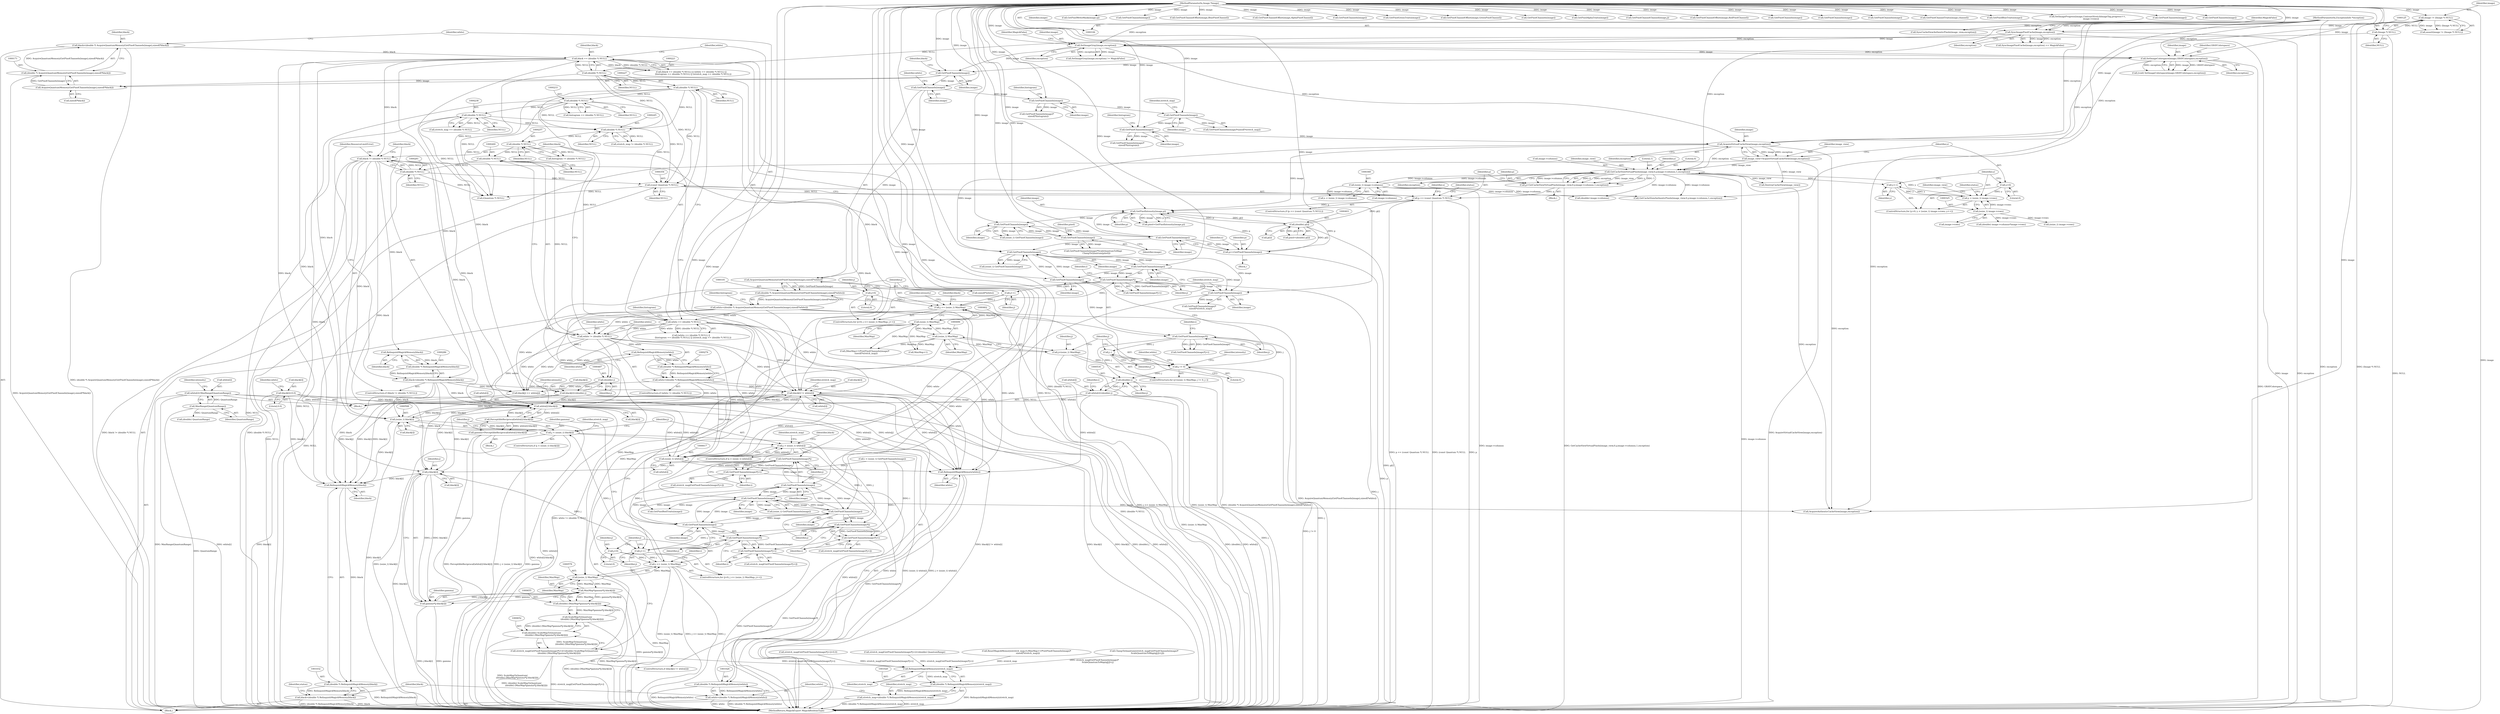 digraph "0_ImageMagick_1cc6f0ccc92c20c7cab6c4a7335daf29c91f0d8e@array" {
"1000635" [label="(Call,black[i] != white[i])"];
"1000597" [label="(Call,(ssize_t) black[i])"];
"1000283" [label="(Call,black=(double *) RelinquishMagickMemory(black))"];
"1000285" [label="(Call,(double *) RelinquishMagickMemory(black))"];
"1000287" [label="(Call,RelinquishMagickMemory(black))"];
"1000278" [label="(Call,black != (double *) NULL)"];
"1000218" [label="(Call,black == (double *) NULL)"];
"1000168" [label="(Call,black=(double *) AcquireQuantumMemory(GetPixelChannels(image),sizeof(*black)))"];
"1000170" [label="(Call,(double *) AcquireQuantumMemory(GetPixelChannels(image),sizeof(*black)))"];
"1000172" [label="(Call,AcquireQuantumMemory(GetPixelChannels(image),sizeof(*black)))"];
"1000173" [label="(Call,GetPixelChannels(image))"];
"1000158" [label="(Call,SetImageGray(image,exception))"];
"1000150" [label="(Call,SyncImagePixelCache(image,exception))"];
"1000122" [label="(Call,image != (Image *) NULL)"];
"1000107" [label="(MethodParameterIn,Image *image)"];
"1000124" [label="(Call,(Image *) NULL)"];
"1000110" [label="(MethodParameterIn,ExceptionInfo *exception)"];
"1000164" [label="(Call,SetImageColorspace(image,GRAYColorspace,exception))"];
"1000220" [label="(Call,(double *) NULL)"];
"1000280" [label="(Call,(double *) NULL)"];
"1000268" [label="(Call,(double *) NULL)"];
"1000256" [label="(Call,(double *) NULL)"];
"1000244" [label="(Call,(double *) NULL)"];
"1000237" [label="(Call,(double *) NULL)"];
"1000232" [label="(Call,(double *) NULL)"];
"1000226" [label="(Call,(double *) NULL)"];
"1000587" [label="(Call,white[i]-black[i])"];
"1000224" [label="(Call,white == (double *) NULL)"];
"1000178" [label="(Call,white=(double *) AcquireQuantumMemory(GetPixelChannels(image),sizeof(*white)))"];
"1000180" [label="(Call,(double *) AcquireQuantumMemory(GetPixelChannels(image),sizeof(*white)))"];
"1000182" [label="(Call,AcquireQuantumMemory(GetPixelChannels(image),sizeof(*white)))"];
"1000183" [label="(Call,GetPixelChannels(image))"];
"1000635" [label="(Call,black[i] != white[i])"];
"1000616" [label="(Call,(ssize_t) white[i])"];
"1000266" [label="(Call,white != (double *) NULL)"];
"1000271" [label="(Call,white=(double *) RelinquishMagickMemory(white))"];
"1000273" [label="(Call,(double *) RelinquishMagickMemory(white))"];
"1000275" [label="(Call,RelinquishMagickMemory(white))"];
"1000446" [label="(Call,white[i]=MaxRange(QuantumRange))"];
"1000450" [label="(Call,MaxRange(QuantumRange))"];
"1000529" [label="(Call,white[i]=(double) j)"];
"1000533" [label="(Call,(double) j)"];
"1000498" [label="(Call,j != 0)"];
"1000493" [label="(Call,j=(ssize_t) MaxMap)"];
"1000495" [label="(Call,(ssize_t) MaxMap)"];
"1000461" [label="(Call,(ssize_t) MaxMap)"];
"1000501" [label="(Call,j--)"];
"1000509" [label="(Call,GetPixelChannels(image)*j)"];
"1000510" [label="(Call,GetPixelChannels(image))"];
"1000473" [label="(Call,GetPixelChannels(image))"];
"1000434" [label="(Call,GetPixelChannels(image))"];
"1000315" [label="(Call,AcquireVirtualCacheView(image,exception))"];
"1000308" [label="(Call,GetPixelChannels(image))"];
"1000211" [label="(Call,GetPixelChannels(image))"];
"1000197" [label="(Call,GetPixelChannels(image))"];
"1000420" [label="(Call,GetPixelChannels(image))"];
"1000389" [label="(Call,GetPixelChannels(image))"];
"1000378" [label="(Call,GetPixelIntensity(image,p))"];
"1000402" [label="(Call,(double) p[i])"];
"1000351" [label="(Call,p == (const Quantum *) NULL)"];
"1000339" [label="(Call,p=GetCacheViewVirtualPixels(image_view,0,y,image->columns,1,exception))"];
"1000341" [label="(Call,GetCacheViewVirtualPixels(image_view,0,y,image->columns,1,exception))"];
"1000313" [label="(Call,image_view=AcquireVirtualCacheView(image,exception))"];
"1000322" [label="(Call,y < (ssize_t) image->rows)"];
"1000329" [label="(Call,y++)"];
"1000319" [label="(Call,y=0)"];
"1000324" [label="(Call,(ssize_t) image->rows)"];
"1000367" [label="(Call,(ssize_t) image->columns)"];
"1000353" [label="(Call,(const Quantum *) NULL)"];
"1000418" [label="(Call,p+=GetPixelChannels(image))"];
"1000412" [label="(Call,GetPixelChannels(image))"];
"1000441" [label="(Call,black[i]=0.0)"];
"1000660" [label="(Call,j-black[i])"];
"1000646" [label="(Call,GetPixelChannels(image)*j)"];
"1000647" [label="(Call,GetPixelChannels(image))"];
"1000565" [label="(Call,GetPixelChannels(image))"];
"1000552" [label="(Call,GetPixelChannels(image))"];
"1000626" [label="(Call,GetPixelChannels(image))"];
"1000607" [label="(Call,GetPixelChannels(image))"];
"1000614" [label="(Call,j > (ssize_t) white[i])"];
"1000595" [label="(Call,j < (ssize_t) black[i])"];
"1000575" [label="(Call,j <= (ssize_t) MaxMap)"];
"1000580" [label="(Call,j++)"];
"1000625" [label="(Call,GetPixelChannels(image)*j)"];
"1000606" [label="(Call,GetPixelChannels(image)*j)"];
"1000572" [label="(Call,j=0)"];
"1000577" [label="(Call,(ssize_t) MaxMap)"];
"1000656" [label="(Call,MaxMap*gamma*(j-black[i]))"];
"1000658" [label="(Call,gamma*(j-black[i]))"];
"1000584" [label="(Call,gamma=PerceptibleReciprocal(white[i]-black[i]))"];
"1000586" [label="(Call,PerceptibleReciprocal(white[i]-black[i]))"];
"1000482" [label="(Call,black[i]=(double) j)"];
"1000486" [label="(Call,(double) j)"];
"1000459" [label="(Call,j <= (ssize_t) MaxMap)"];
"1000456" [label="(Call,j=0)"];
"1000464" [label="(Call,j++)"];
"1000472" [label="(Call,GetPixelChannels(image)*j)"];
"1000605" [label="(Call,GetPixelChannels(image)*j+i)"];
"1000624" [label="(Call,GetPixelChannels(image)*j+i)"];
"1000645" [label="(Call,GetPixelChannels(image)*j+i)"];
"1001033" [label="(Call,RelinquishMagickMemory(black))"];
"1001031" [label="(Call,(double *) RelinquishMagickMemory(black))"];
"1001029" [label="(Call,black=(double *) RelinquishMagickMemory(black))"];
"1000654" [label="(Call,(double) (MaxMap*gamma*(j-black[i])))"];
"1000653" [label="(Call,ScaleMapToQuantum(\n              (double) (MaxMap*gamma*(j-black[i]))))"];
"1000651" [label="(Call,(double) ScaleMapToQuantum(\n              (double) (MaxMap*gamma*(j-black[i]))))"];
"1000642" [label="(Call,stretch_map[GetPixelChannels(image)*j+i]=(double) ScaleMapToQuantum(\n              (double) (MaxMap*gamma*(j-black[i]))))"];
"1001021" [label="(Call,RelinquishMagickMemory(stretch_map))"];
"1001019" [label="(Call,(double *) RelinquishMagickMemory(stretch_map))"];
"1001017" [label="(Call,stretch_map=(double *) RelinquishMagickMemory(stretch_map))"];
"1001027" [label="(Call,RelinquishMagickMemory(white))"];
"1001025" [label="(Call,(double *) RelinquishMagickMemory(white))"];
"1001023" [label="(Call,white=(double *) RelinquishMagickMemory(white))"];
"1000465" [label="(Identifier,j)"];
"1000124" [label="(Call,(Image *) NULL)"];
"1000629" [label="(Identifier,i)"];
"1000438" [label="(Block,)"];
"1000279" [label="(Identifier,black)"];
"1000597" [label="(Call,(ssize_t) black[i])"];
"1000367" [label="(Call,(ssize_t) image->columns)"];
"1000458" [label="(Literal,0)"];
"1001027" [label="(Call,RelinquishMagickMemory(white))"];
"1000166" [label="(Identifier,GRAYColorspace)"];
"1000604" [label="(Identifier,stretch_map)"];
"1000442" [label="(Call,black[i])"];
"1000510" [label="(Call,GetPixelChannels(image))"];
"1000690" [label="(Call,GetPixelRedTraits(image))"];
"1000472" [label="(Call,GetPixelChannels(image)*j)"];
"1000548" [label="(Call,MaxMap+1)"];
"1000175" [label="(Call,sizeof(*black))"];
"1000497" [label="(Identifier,MaxMap)"];
"1000456" [label="(Call,j=0)"];
"1000172" [label="(Call,AcquireQuantumMemory(GetPixelChannels(image),sizeof(*black)))"];
"1000179" [label="(Identifier,white)"];
"1000628" [label="(Identifier,j)"];
"1000339" [label="(Call,p=GetCacheViewVirtualPixels(image_view,0,y,image->columns,1,exception))"];
"1000594" [label="(ControlStructure,if (j < (ssize_t) black[i]))"];
"1001023" [label="(Call,white=(double *) RelinquishMagickMemory(white))"];
"1000165" [label="(Identifier,image)"];
"1000460" [label="(Identifier,j)"];
"1000906" [label="(Call,GetPixelWriteMask(image,q))"];
"1000625" [label="(Call,GetPixelChannels(image)*j)"];
"1000975" [label="(Call,GetPixelChannels(image))"];
"1000345" [label="(Call,image->columns)"];
"1000577" [label="(Call,(ssize_t) MaxMap)"];
"1000189" [label="(Identifier,histogram)"];
"1000387" [label="(Call,(ssize_t) GetPixelChannels(image))"];
"1000326" [label="(Call,image->rows)"];
"1000242" [label="(Call,stretch_map != (double *) NULL)"];
"1000843" [label="(Call,AcquireAuthenticCacheView(image,exception))"];
"1000228" [label="(Identifier,NULL)"];
"1000635" [label="(Call,black[i] != white[i])"];
"1000412" [label="(Call,GetPixelChannels(image))"];
"1000656" [label="(Call,MaxMap*gamma*(j-black[i]))"];
"1001037" [label="(MethodReturn,MagickExport MagickBooleanType)"];
"1000459" [label="(Call,j <= (ssize_t) MaxMap)"];
"1000455" [label="(ControlStructure,for (j=0; j <= (ssize_t) MaxMap; j++))"];
"1000636" [label="(Call,black[i])"];
"1000488" [label="(Identifier,j)"];
"1000627" [label="(Identifier,image)"];
"1000435" [label="(Identifier,image)"];
"1000342" [label="(Identifier,image_view)"];
"1000979" [label="(Call,SyncCacheViewAuthenticPixels(image_view,exception))"];
"1000266" [label="(Call,white != (double *) NULL)"];
"1000344" [label="(Identifier,y)"];
"1000315" [label="(Call,AcquireVirtualCacheView(image,exception))"];
"1000234" [label="(Identifier,NULL)"];
"1000771" [label="(Call,GetPixelChannelOffset(image,BluePixelChannel))"];
"1000531" [label="(Identifier,white)"];
"1000170" [label="(Call,(double *) AcquireQuantumMemory(GetPixelChannels(image),sizeof(*black)))"];
"1000808" [label="(Call,GetPixelChannelOffset(image,AlphaPixelChannel))"];
"1000121" [label="(Call,assert(image != (Image *) NULL))"];
"1000494" [label="(Identifier,j)"];
"1000490" [label="(Identifier,intensity)"];
"1000158" [label="(Call,SetImageGray(image,exception))"];
"1000196" [label="(Call,GetPixelChannels(image)*\n    sizeof(*histogram))"];
"1000502" [label="(Identifier,j)"];
"1000607" [label="(Call,GetPixelChannels(image))"];
"1000471" [label="(Call,GetPixelChannels(image)*j+i)"];
"1000646" [label="(Call,GetPixelChannels(image)*j)"];
"1000378" [label="(Call,GetPixelIntensity(image,p))"];
"1000599" [label="(Call,black[i])"];
"1000321" [label="(Literal,0)"];
"1000218" [label="(Call,black == (double *) NULL)"];
"1000210" [label="(Call,GetPixelChannels(image)*sizeof(*stretch_map))"];
"1000648" [label="(Identifier,image)"];
"1000174" [label="(Identifier,image)"];
"1000622" [label="(Call,stretch_map[GetPixelChannels(image)*j+i])"];
"1000618" [label="(Call,white[i])"];
"1000501" [label="(Call,j--)"];
"1000616" [label="(Call,(ssize_t) white[i])"];
"1000749" [label="(Call,GetPixelChannels(image))"];
"1000556" [label="(Identifier,stretch_map)"];
"1000317" [label="(Identifier,exception)"];
"1000353" [label="(Call,(const Quantum *) NULL)"];
"1000167" [label="(Identifier,exception)"];
"1000533" [label="(Call,(double) j)"];
"1000224" [label="(Call,white == (double *) NULL)"];
"1000576" [label="(Identifier,j)"];
"1000400" [label="(Call,pixel=(double) p[i])"];
"1000275" [label="(Call,RelinquishMagickMemory(white))"];
"1000651" [label="(Call,(double) ScaleMapToQuantum(\n              (double) (MaxMap*gamma*(j-black[i]))))"];
"1000727" [label="(Call,GetPixelGreenTraits(image))"];
"1000420" [label="(Call,GetPixelChannels(image))"];
"1000463" [label="(Identifier,MaxMap)"];
"1000642" [label="(Call,stretch_map[GetPixelChannels(image)*j+i]=(double) ScaleMapToQuantum(\n              (double) (MaxMap*gamma*(j-black[i]))))"];
"1000484" [label="(Identifier,black)"];
"1000552" [label="(Call,GetPixelChannels(image))"];
"1000187" [label="(Identifier,white)"];
"1000272" [label="(Identifier,white)"];
"1000183" [label="(Call,GetPixelChannels(image))"];
"1000473" [label="(Call,GetPixelChannels(image))"];
"1000519" [label="(Call,(double) image->columns)"];
"1000624" [label="(Call,GetPixelChannels(image)*j+i)"];
"1000180" [label="(Call,(double *) AcquireQuantumMemory(GetPixelChannels(image),sizeof(*white)))"];
"1000434" [label="(Call,GetPixelChannels(image))"];
"1000869" [label="(Call,GetCacheViewAuthenticPixels(image_view,0,y,image->columns,1,exception))"];
"1000246" [label="(Identifier,NULL)"];
"1000404" [label="(Call,p[i])"];
"1000322" [label="(Call,y < (ssize_t) image->rows)"];
"1000173" [label="(Call,GetPixelChannels(image))"];
"1000258" [label="(Identifier,NULL)"];
"1000330" [label="(Identifier,y)"];
"1000734" [label="(Call,GetPixelChannelOffset(image,GreenPixelChannel))"];
"1001019" [label="(Call,(double *) RelinquishMagickMemory(stretch_map))"];
"1001021" [label="(Call,RelinquishMagickMemory(stretch_map))"];
"1000162" [label="(Call,(void) SetImageColorspace(image,GRAYColorspace,exception))"];
"1000157" [label="(Call,SetImageGray(image,exception) != MagickFalse)"];
"1000588" [label="(Call,white[i])"];
"1000107" [label="(MethodParameterIn,Image *image)"];
"1000235" [label="(Call,stretch_map == (double *) NULL)"];
"1000284" [label="(Identifier,black)"];
"1000352" [label="(Identifier,p)"];
"1000282" [label="(Identifier,NULL)"];
"1000153" [label="(Identifier,MagickFalse)"];
"1000530" [label="(Call,white[i])"];
"1000232" [label="(Call,(double *) NULL)"];
"1000561" [label="(Call,i < (ssize_t) GetPixelChannels(image))"];
"1000448" [label="(Identifier,white)"];
"1000634" [label="(ControlStructure,if (black[i] != white[i]))"];
"1000451" [label="(Identifier,QuantumRange)"];
"1000169" [label="(Identifier,black)"];
"1000613" [label="(ControlStructure,if (j > (ssize_t) white[i]))"];
"1000254" [label="(Call,histogram != (double *) NULL)"];
"1000535" [label="(Identifier,j)"];
"1000499" [label="(Identifier,j)"];
"1000184" [label="(Identifier,image)"];
"1000966" [label="(Call,GetPixelChannels(image))"];
"1000644" [label="(Identifier,stretch_map)"];
"1000211" [label="(Call,GetPixelChannels(image))"];
"1000126" [label="(Identifier,NULL)"];
"1000587" [label="(Call,white[i]-black[i])"];
"1000468" [label="(Identifier,intensity)"];
"1000363" [label="(Identifier,x)"];
"1000318" [label="(ControlStructure,for (y=0; y < (ssize_t) image->rows; y++))"];
"1000658" [label="(Call,gamma*(j-black[i]))"];
"1000614" [label="(Call,j > (ssize_t) white[i])"];
"1000351" [label="(Call,p == (const Quantum *) NULL)"];
"1000654" [label="(Call,(double) (MaxMap*gamma*(j-black[i])))"];
"1000271" [label="(Call,white=(double *) RelinquishMagickMemory(white))"];
"1000223" [label="(Call,(white == (double *) NULL) ||\n      (histogram == (double *) NULL) || (stretch_map == (double *) NULL))"];
"1001022" [label="(Identifier,stretch_map)"];
"1000563" [label="(Call,(ssize_t) GetPixelChannels(image))"];
"1000591" [label="(Call,black[i])"];
"1000512" [label="(Identifier,j)"];
"1000464" [label="(Call,j++)"];
"1000580" [label="(Call,j++)"];
"1000653" [label="(Call,ScaleMapToQuantum(\n              (double) (MaxMap*gamma*(j-black[i]))))"];
"1000239" [label="(Identifier,NULL)"];
"1000575" [label="(Call,j <= (ssize_t) MaxMap)"];
"1000801" [label="(Call,GetPixelAlphaTraits(image))"];
"1000932" [label="(Call,GetPixelChannelChannel(image,j))"];
"1000584" [label="(Call,gamma=PerceptibleReciprocal(white[i]-black[i]))"];
"1000389" [label="(Call,GetPixelChannels(image))"];
"1000608" [label="(Identifier,image)"];
"1000581" [label="(Identifier,j)"];
"1000390" [label="(Identifier,image)"];
"1001028" [label="(Identifier,white)"];
"1000508" [label="(Call,GetPixelChannels(image)*j+i)"];
"1000256" [label="(Call,(double *) NULL)"];
"1000178" [label="(Call,white=(double *) AcquireQuantumMemory(GetPixelChannels(image),sizeof(*white)))"];
"1000402" [label="(Call,(double) p[i])"];
"1000566" [label="(Identifier,image)"];
"1000413" [label="(Identifier,image)"];
"1000111" [label="(Block,)"];
"1000215" [label="(Identifier,stretch_map)"];
"1000331" [label="(Block,)"];
"1000551" [label="(Call,GetPixelChannels(image)*\n    sizeof(*stretch_map))"];
"1000340" [label="(Identifier,p)"];
"1000307" [label="(Call,GetPixelChannels(image)*\n    sizeof(*histogram))"];
"1000637" [label="(Identifier,black)"];
"1000697" [label="(Call,GetPixelChannelOffset(image,RedPixelChannel))"];
"1000660" [label="(Call,j-black[i])"];
"1000226" [label="(Call,(double *) NULL)"];
"1000645" [label="(Call,GetPixelChannels(image)*j+i)"];
"1000573" [label="(Identifier,j)"];
"1000544" [label="(Call,ResetMagickMemory(stretch_map,0,(MaxMap+1)*GetPixelChannels(image)*\n    sizeof(*stretch_map)))"];
"1000492" [label="(ControlStructure,for (j=(ssize_t) MaxMap; j != 0; j--))"];
"1000630" [label="(Call,(double) QuantumRange)"];
"1000547" [label="(Call,(MaxMap+1)*GetPixelChannels(image)*\n    sizeof(*stretch_map))"];
"1000432" [label="(Call,(ssize_t) GetPixelChannels(image))"];
"1000553" [label="(Identifier,image)"];
"1000961" [label="(Call,ClampToQuantum(stretch_map[GetPixelChannels(image)*\n          ScaleQuantumToMap(q[j])+j]))"];
"1000268" [label="(Call,(double *) NULL)"];
"1000225" [label="(Identifier,white)"];
"1000308" [label="(Call,GetPixelChannels(image))"];
"1000222" [label="(Identifier,NULL)"];
"1000596" [label="(Identifier,j)"];
"1000336" [label="(Identifier,status)"];
"1000329" [label="(Call,y++)"];
"1000168" [label="(Call,black=(double *) AcquireQuantumMemory(GetPixelChannels(image),sizeof(*black)))"];
"1000324" [label="(Call,(ssize_t) image->rows)"];
"1000568" [label="(Identifier,i)"];
"1000152" [label="(Identifier,exception)"];
"1000565" [label="(Call,GetPixelChannels(image))"];
"1000424" [label="(Call,DestroyCacheView(image_view))"];
"1000230" [label="(Call,histogram == (double *) NULL)"];
"1000198" [label="(Identifier,image)"];
"1000595" [label="(Call,j < (ssize_t) black[i])"];
"1000659" [label="(Identifier,gamma)"];
"1000376" [label="(Call,pixel=GetPixelIntensity(image,p))"];
"1001033" [label="(Call,RelinquishMagickMemory(black))"];
"1000437" [label="(Identifier,i)"];
"1000511" [label="(Identifier,image)"];
"1000474" [label="(Identifier,image)"];
"1000643" [label="(Call,stretch_map[GetPixelChannels(image)*j+i])"];
"1000151" [label="(Identifier,image)"];
"1000379" [label="(Identifier,image)"];
"1000161" [label="(Identifier,MagickFalse)"];
"1000285" [label="(Call,(double *) RelinquishMagickMemory(black))"];
"1000585" [label="(Identifier,gamma)"];
"1000476" [label="(Identifier,i)"];
"1000823" [label="(Call,GetPixelChannels(image))"];
"1000411" [label="(Call,GetPixelChannels(image)*ScaleQuantumToMap(\n          ClampToQuantum(pixel)))"];
"1001025" [label="(Call,(double *) RelinquishMagickMemory(white))"];
"1000447" [label="(Call,white[i])"];
"1000606" [label="(Call,GetPixelChannels(image)*j)"];
"1000949" [label="(Call,black[j] == white[j])"];
"1000197" [label="(Call,GetPixelChannels(image))"];
"1000475" [label="(Identifier,j)"];
"1000290" [label="(Identifier,ResourceLimitError)"];
"1000650" [label="(Identifier,i)"];
"1000518" [label="(Call,(double) image->columns*image->rows)"];
"1000349" [label="(Identifier,exception)"];
"1000661" [label="(Identifier,j)"];
"1000365" [label="(Call,x < (ssize_t) image->columns)"];
"1000122" [label="(Call,image != (Image *) NULL)"];
"1000495" [label="(Call,(ssize_t) MaxMap)"];
"1000602" [label="(Call,stretch_map[GetPixelChannels(image)*j+i]=0.0)"];
"1000320" [label="(Identifier,y)"];
"1000288" [label="(Identifier,black)"];
"1000529" [label="(Call,white[i]=(double) j)"];
"1000610" [label="(Identifier,i)"];
"1000220" [label="(Call,(double *) NULL)"];
"1000313" [label="(Call,image_view=AcquireVirtualCacheView(image,exception))"];
"1000712" [label="(Call,GetPixelChannels(image))"];
"1000453" [label="(Identifier,intensity)"];
"1000852" [label="(Call,(ssize_t) image->rows)"];
"1001018" [label="(Identifier,stretch_map)"];
"1000621" [label="(Call,stretch_map[GetPixelChannels(image)*j+i]=(double) QuantumRange)"];
"1000273" [label="(Call,(double *) RelinquishMagickMemory(white))"];
"1000358" [label="(Identifier,status)"];
"1001030" [label="(Identifier,black)"];
"1000278" [label="(Call,black != (double *) NULL)"];
"1000160" [label="(Identifier,exception)"];
"1000657" [label="(Identifier,MaxMap)"];
"1000786" [label="(Call,GetPixelChannels(image))"];
"1000283" [label="(Call,black=(double *) RelinquishMagickMemory(black))"];
"1000177" [label="(Identifier,black)"];
"1001017" [label="(Call,stretch_map=(double *) RelinquishMagickMemory(stretch_map))"];
"1000277" [label="(ControlStructure,if (black != (double *) NULL))"];
"1001031" [label="(Call,(double *) RelinquishMagickMemory(black))"];
"1000416" [label="(Identifier,pixel)"];
"1000881" [label="(Call,(Quantum *) NULL)"];
"1000623" [label="(Identifier,stretch_map)"];
"1000369" [label="(Call,image->columns)"];
"1000609" [label="(Identifier,j)"];
"1000615" [label="(Identifier,j)"];
"1000201" [label="(Identifier,histogram)"];
"1000498" [label="(Call,j != 0)"];
"1000312" [label="(Identifier,histogram)"];
"1000450" [label="(Call,MaxRange(QuantumRange))"];
"1000355" [label="(Identifier,NULL)"];
"1001029" [label="(Call,black=(double *) RelinquishMagickMemory(black))"];
"1000486" [label="(Call,(double) j)"];
"1000316" [label="(Identifier,image)"];
"1000270" [label="(Identifier,NULL)"];
"1000185" [label="(Call,sizeof(*white))"];
"1000423" [label="(Identifier,image_view)"];
"1000662" [label="(Call,black[i])"];
"1000649" [label="(Identifier,j)"];
"1000265" [label="(ControlStructure,if (white != (double *) NULL))"];
"1000938" [label="(Call,GetPixelChannelTraits(image,channel))"];
"1000123" [label="(Identifier,image)"];
"1000513" [label="(Identifier,i)"];
"1000212" [label="(Identifier,image)"];
"1000159" [label="(Identifier,image)"];
"1000505" [label="(Identifier,intensity)"];
"1000217" [label="(Call,(black == (double *) NULL) || (white == (double *) NULL) ||\n      (histogram == (double *) NULL) || (stretch_map == (double *) NULL))"];
"1000418" [label="(Call,p+=GetPixelChannels(image))"];
"1000419" [label="(Identifier,p)"];
"1000341" [label="(Call,GetCacheViewVirtualPixels(image_view,0,y,image->columns,1,exception))"];
"1000500" [label="(Literal,0)"];
"1000571" [label="(ControlStructure,for (j=0; j <= (ssize_t) MaxMap; j++))"];
"1000764" [label="(Call,GetPixelBlueTraits(image))"];
"1000579" [label="(Identifier,MaxMap)"];
"1000323" [label="(Identifier,y)"];
"1000446" [label="(Call,white[i]=MaxRange(QuantumRange))"];
"1000350" [label="(ControlStructure,if (p == (const Quantum *) NULL))"];
"1000287" [label="(Call,RelinquishMagickMemory(black))"];
"1001036" [label="(Identifier,status)"];
"1000586" [label="(Call,PerceptibleReciprocal(white[i]-black[i]))"];
"1000582" [label="(Block,)"];
"1000493" [label="(Call,j=(ssize_t) MaxMap)"];
"1000267" [label="(Identifier,white)"];
"1000461" [label="(Call,(ssize_t) MaxMap)"];
"1000626" [label="(Call,GetPixelChannels(image))"];
"1000309" [label="(Identifier,image)"];
"1000343" [label="(Literal,0)"];
"1000314" [label="(Identifier,image_view)"];
"1000380" [label="(Identifier,p)"];
"1000998" [label="(Call,SetImageProgress(image,ContrastStretchImageTag,progress++,\n          image->rows))"];
"1000647" [label="(Call,GetPixelChannels(image))"];
"1000110" [label="(MethodParameterIn,ExceptionInfo *exception)"];
"1000441" [label="(Call,black[i]=0.0)"];
"1000374" [label="(Block,)"];
"1000244" [label="(Call,(double *) NULL)"];
"1000639" [label="(Call,white[i])"];
"1000483" [label="(Call,black[i])"];
"1001024" [label="(Identifier,white)"];
"1000149" [label="(Call,SyncImagePixelCache(image,exception) == MagickFalse)"];
"1000445" [label="(Literal,0.0)"];
"1000574" [label="(Literal,0)"];
"1000572" [label="(Call,j=0)"];
"1000276" [label="(Identifier,white)"];
"1000603" [label="(Call,stretch_map[GetPixelChannels(image)*j+i])"];
"1000605" [label="(Call,GetPixelChannels(image)*j+i)"];
"1000280" [label="(Call,(double *) NULL)"];
"1000348" [label="(Literal,1)"];
"1000150" [label="(Call,SyncImagePixelCache(image,exception))"];
"1000509" [label="(Call,GetPixelChannels(image)*j)"];
"1000924" [label="(Call,GetPixelChannels(image))"];
"1000164" [label="(Call,SetImageColorspace(image,GRAYColorspace,exception))"];
"1000182" [label="(Call,AcquireQuantumMemory(GetPixelChannels(image),sizeof(*white)))"];
"1000219" [label="(Identifier,black)"];
"1000457" [label="(Identifier,j)"];
"1000231" [label="(Identifier,histogram)"];
"1000373" [label="(Identifier,x)"];
"1000237" [label="(Call,(double *) NULL)"];
"1000319" [label="(Call,y=0)"];
"1000482" [label="(Call,black[i]=(double) j)"];
"1000913" [label="(Call,GetPixelChannels(image))"];
"1000421" [label="(Identifier,image)"];
"1001034" [label="(Identifier,black)"];
"1000635" -> "1000634"  [label="AST: "];
"1000635" -> "1000639"  [label="CFG: "];
"1000636" -> "1000635"  [label="AST: "];
"1000639" -> "1000635"  [label="AST: "];
"1000644" -> "1000635"  [label="CFG: "];
"1000581" -> "1000635"  [label="CFG: "];
"1000635" -> "1001037"  [label="DDG: white[i]"];
"1000635" -> "1001037"  [label="DDG: black[i] != white[i]"];
"1000635" -> "1001037"  [label="DDG: black[i]"];
"1000635" -> "1000587"  [label="DDG: white[i]"];
"1000635" -> "1000587"  [label="DDG: black[i]"];
"1000597" -> "1000635"  [label="DDG: black[i]"];
"1000283" -> "1000635"  [label="DDG: black"];
"1000218" -> "1000635"  [label="DDG: black"];
"1000278" -> "1000635"  [label="DDG: black"];
"1000224" -> "1000635"  [label="DDG: white"];
"1000616" -> "1000635"  [label="DDG: white[i]"];
"1000178" -> "1000635"  [label="DDG: white"];
"1000266" -> "1000635"  [label="DDG: white"];
"1000271" -> "1000635"  [label="DDG: white"];
"1000635" -> "1000660"  [label="DDG: black[i]"];
"1000635" -> "1001027"  [label="DDG: white[i]"];
"1000635" -> "1001033"  [label="DDG: black[i]"];
"1000597" -> "1000595"  [label="AST: "];
"1000597" -> "1000599"  [label="CFG: "];
"1000598" -> "1000597"  [label="AST: "];
"1000599" -> "1000597"  [label="AST: "];
"1000595" -> "1000597"  [label="CFG: "];
"1000597" -> "1001037"  [label="DDG: black[i]"];
"1000597" -> "1000587"  [label="DDG: black[i]"];
"1000597" -> "1000595"  [label="DDG: black[i]"];
"1000283" -> "1000597"  [label="DDG: black"];
"1000218" -> "1000597"  [label="DDG: black"];
"1000587" -> "1000597"  [label="DDG: black[i]"];
"1000278" -> "1000597"  [label="DDG: black"];
"1000597" -> "1001033"  [label="DDG: black[i]"];
"1000283" -> "1000277"  [label="AST: "];
"1000283" -> "1000285"  [label="CFG: "];
"1000284" -> "1000283"  [label="AST: "];
"1000285" -> "1000283"  [label="AST: "];
"1000290" -> "1000283"  [label="CFG: "];
"1000285" -> "1000283"  [label="DDG: RelinquishMagickMemory(black)"];
"1000283" -> "1000587"  [label="DDG: black"];
"1000283" -> "1000660"  [label="DDG: black"];
"1000283" -> "1000949"  [label="DDG: black"];
"1000283" -> "1001033"  [label="DDG: black"];
"1000285" -> "1000287"  [label="CFG: "];
"1000286" -> "1000285"  [label="AST: "];
"1000287" -> "1000285"  [label="AST: "];
"1000287" -> "1000285"  [label="DDG: black"];
"1000287" -> "1000288"  [label="CFG: "];
"1000288" -> "1000287"  [label="AST: "];
"1000278" -> "1000287"  [label="DDG: black"];
"1000278" -> "1000277"  [label="AST: "];
"1000278" -> "1000280"  [label="CFG: "];
"1000279" -> "1000278"  [label="AST: "];
"1000280" -> "1000278"  [label="AST: "];
"1000284" -> "1000278"  [label="CFG: "];
"1000290" -> "1000278"  [label="CFG: "];
"1000278" -> "1001037"  [label="DDG: (double *) NULL"];
"1000278" -> "1001037"  [label="DDG: black != (double *) NULL"];
"1000218" -> "1000278"  [label="DDG: black"];
"1000280" -> "1000278"  [label="DDG: NULL"];
"1000278" -> "1000587"  [label="DDG: black"];
"1000278" -> "1000660"  [label="DDG: black"];
"1000278" -> "1000949"  [label="DDG: black"];
"1000278" -> "1001033"  [label="DDG: black"];
"1000218" -> "1000217"  [label="AST: "];
"1000218" -> "1000220"  [label="CFG: "];
"1000219" -> "1000218"  [label="AST: "];
"1000220" -> "1000218"  [label="AST: "];
"1000225" -> "1000218"  [label="CFG: "];
"1000217" -> "1000218"  [label="CFG: "];
"1000218" -> "1001037"  [label="DDG: (double *) NULL"];
"1000218" -> "1000217"  [label="DDG: black"];
"1000218" -> "1000217"  [label="DDG: (double *) NULL"];
"1000168" -> "1000218"  [label="DDG: black"];
"1000220" -> "1000218"  [label="DDG: NULL"];
"1000218" -> "1000587"  [label="DDG: black"];
"1000218" -> "1000660"  [label="DDG: black"];
"1000218" -> "1000949"  [label="DDG: black"];
"1000218" -> "1001033"  [label="DDG: black"];
"1000168" -> "1000111"  [label="AST: "];
"1000168" -> "1000170"  [label="CFG: "];
"1000169" -> "1000168"  [label="AST: "];
"1000170" -> "1000168"  [label="AST: "];
"1000179" -> "1000168"  [label="CFG: "];
"1000168" -> "1001037"  [label="DDG: (double *) AcquireQuantumMemory(GetPixelChannels(image),sizeof(*black))"];
"1000170" -> "1000168"  [label="DDG: AcquireQuantumMemory(GetPixelChannels(image),sizeof(*black))"];
"1000170" -> "1000172"  [label="CFG: "];
"1000171" -> "1000170"  [label="AST: "];
"1000172" -> "1000170"  [label="AST: "];
"1000170" -> "1001037"  [label="DDG: AcquireQuantumMemory(GetPixelChannels(image),sizeof(*black))"];
"1000172" -> "1000170"  [label="DDG: GetPixelChannels(image)"];
"1000172" -> "1000175"  [label="CFG: "];
"1000173" -> "1000172"  [label="AST: "];
"1000175" -> "1000172"  [label="AST: "];
"1000173" -> "1000172"  [label="DDG: image"];
"1000173" -> "1000174"  [label="CFG: "];
"1000174" -> "1000173"  [label="AST: "];
"1000177" -> "1000173"  [label="CFG: "];
"1000158" -> "1000173"  [label="DDG: image"];
"1000164" -> "1000173"  [label="DDG: image"];
"1000107" -> "1000173"  [label="DDG: image"];
"1000173" -> "1000183"  [label="DDG: image"];
"1000158" -> "1000157"  [label="AST: "];
"1000158" -> "1000160"  [label="CFG: "];
"1000159" -> "1000158"  [label="AST: "];
"1000160" -> "1000158"  [label="AST: "];
"1000161" -> "1000158"  [label="CFG: "];
"1000158" -> "1000157"  [label="DDG: image"];
"1000158" -> "1000157"  [label="DDG: exception"];
"1000150" -> "1000158"  [label="DDG: image"];
"1000150" -> "1000158"  [label="DDG: exception"];
"1000107" -> "1000158"  [label="DDG: image"];
"1000110" -> "1000158"  [label="DDG: exception"];
"1000158" -> "1000164"  [label="DDG: image"];
"1000158" -> "1000164"  [label="DDG: exception"];
"1000158" -> "1000315"  [label="DDG: exception"];
"1000150" -> "1000149"  [label="AST: "];
"1000150" -> "1000152"  [label="CFG: "];
"1000151" -> "1000150"  [label="AST: "];
"1000152" -> "1000150"  [label="AST: "];
"1000153" -> "1000150"  [label="CFG: "];
"1000150" -> "1001037"  [label="DDG: image"];
"1000150" -> "1001037"  [label="DDG: exception"];
"1000150" -> "1000149"  [label="DDG: image"];
"1000150" -> "1000149"  [label="DDG: exception"];
"1000122" -> "1000150"  [label="DDG: image"];
"1000107" -> "1000150"  [label="DDG: image"];
"1000110" -> "1000150"  [label="DDG: exception"];
"1000122" -> "1000121"  [label="AST: "];
"1000122" -> "1000124"  [label="CFG: "];
"1000123" -> "1000122"  [label="AST: "];
"1000124" -> "1000122"  [label="AST: "];
"1000121" -> "1000122"  [label="CFG: "];
"1000122" -> "1001037"  [label="DDG: (Image *) NULL"];
"1000122" -> "1000121"  [label="DDG: image"];
"1000122" -> "1000121"  [label="DDG: (Image *) NULL"];
"1000107" -> "1000122"  [label="DDG: image"];
"1000124" -> "1000122"  [label="DDG: NULL"];
"1000107" -> "1000106"  [label="AST: "];
"1000107" -> "1001037"  [label="DDG: image"];
"1000107" -> "1000164"  [label="DDG: image"];
"1000107" -> "1000183"  [label="DDG: image"];
"1000107" -> "1000197"  [label="DDG: image"];
"1000107" -> "1000211"  [label="DDG: image"];
"1000107" -> "1000308"  [label="DDG: image"];
"1000107" -> "1000315"  [label="DDG: image"];
"1000107" -> "1000378"  [label="DDG: image"];
"1000107" -> "1000389"  [label="DDG: image"];
"1000107" -> "1000412"  [label="DDG: image"];
"1000107" -> "1000420"  [label="DDG: image"];
"1000107" -> "1000434"  [label="DDG: image"];
"1000107" -> "1000473"  [label="DDG: image"];
"1000107" -> "1000510"  [label="DDG: image"];
"1000107" -> "1000552"  [label="DDG: image"];
"1000107" -> "1000565"  [label="DDG: image"];
"1000107" -> "1000607"  [label="DDG: image"];
"1000107" -> "1000626"  [label="DDG: image"];
"1000107" -> "1000647"  [label="DDG: image"];
"1000107" -> "1000690"  [label="DDG: image"];
"1000107" -> "1000697"  [label="DDG: image"];
"1000107" -> "1000712"  [label="DDG: image"];
"1000107" -> "1000727"  [label="DDG: image"];
"1000107" -> "1000734"  [label="DDG: image"];
"1000107" -> "1000749"  [label="DDG: image"];
"1000107" -> "1000764"  [label="DDG: image"];
"1000107" -> "1000771"  [label="DDG: image"];
"1000107" -> "1000786"  [label="DDG: image"];
"1000107" -> "1000801"  [label="DDG: image"];
"1000107" -> "1000808"  [label="DDG: image"];
"1000107" -> "1000823"  [label="DDG: image"];
"1000107" -> "1000843"  [label="DDG: image"];
"1000107" -> "1000906"  [label="DDG: image"];
"1000107" -> "1000913"  [label="DDG: image"];
"1000107" -> "1000924"  [label="DDG: image"];
"1000107" -> "1000932"  [label="DDG: image"];
"1000107" -> "1000938"  [label="DDG: image"];
"1000107" -> "1000966"  [label="DDG: image"];
"1000107" -> "1000975"  [label="DDG: image"];
"1000107" -> "1000998"  [label="DDG: image"];
"1000124" -> "1000126"  [label="CFG: "];
"1000125" -> "1000124"  [label="AST: "];
"1000126" -> "1000124"  [label="AST: "];
"1000124" -> "1001037"  [label="DDG: NULL"];
"1000124" -> "1000220"  [label="DDG: NULL"];
"1000110" -> "1000106"  [label="AST: "];
"1000110" -> "1001037"  [label="DDG: exception"];
"1000110" -> "1000164"  [label="DDG: exception"];
"1000110" -> "1000315"  [label="DDG: exception"];
"1000110" -> "1000341"  [label="DDG: exception"];
"1000110" -> "1000843"  [label="DDG: exception"];
"1000110" -> "1000869"  [label="DDG: exception"];
"1000110" -> "1000979"  [label="DDG: exception"];
"1000164" -> "1000162"  [label="AST: "];
"1000164" -> "1000167"  [label="CFG: "];
"1000165" -> "1000164"  [label="AST: "];
"1000166" -> "1000164"  [label="AST: "];
"1000167" -> "1000164"  [label="AST: "];
"1000162" -> "1000164"  [label="CFG: "];
"1000164" -> "1001037"  [label="DDG: GRAYColorspace"];
"1000164" -> "1000162"  [label="DDG: image"];
"1000164" -> "1000162"  [label="DDG: GRAYColorspace"];
"1000164" -> "1000162"  [label="DDG: exception"];
"1000164" -> "1000315"  [label="DDG: exception"];
"1000220" -> "1000222"  [label="CFG: "];
"1000221" -> "1000220"  [label="AST: "];
"1000222" -> "1000220"  [label="AST: "];
"1000220" -> "1001037"  [label="DDG: NULL"];
"1000220" -> "1000226"  [label="DDG: NULL"];
"1000220" -> "1000244"  [label="DDG: NULL"];
"1000220" -> "1000353"  [label="DDG: NULL"];
"1000220" -> "1000881"  [label="DDG: NULL"];
"1000280" -> "1000282"  [label="CFG: "];
"1000281" -> "1000280"  [label="AST: "];
"1000282" -> "1000280"  [label="AST: "];
"1000280" -> "1001037"  [label="DDG: NULL"];
"1000268" -> "1000280"  [label="DDG: NULL"];
"1000280" -> "1000353"  [label="DDG: NULL"];
"1000280" -> "1000881"  [label="DDG: NULL"];
"1000268" -> "1000266"  [label="AST: "];
"1000268" -> "1000270"  [label="CFG: "];
"1000269" -> "1000268"  [label="AST: "];
"1000270" -> "1000268"  [label="AST: "];
"1000266" -> "1000268"  [label="CFG: "];
"1000268" -> "1000266"  [label="DDG: NULL"];
"1000256" -> "1000268"  [label="DDG: NULL"];
"1000256" -> "1000254"  [label="AST: "];
"1000256" -> "1000258"  [label="CFG: "];
"1000257" -> "1000256"  [label="AST: "];
"1000258" -> "1000256"  [label="AST: "];
"1000254" -> "1000256"  [label="CFG: "];
"1000256" -> "1000254"  [label="DDG: NULL"];
"1000244" -> "1000256"  [label="DDG: NULL"];
"1000244" -> "1000242"  [label="AST: "];
"1000244" -> "1000246"  [label="CFG: "];
"1000245" -> "1000244"  [label="AST: "];
"1000246" -> "1000244"  [label="AST: "];
"1000242" -> "1000244"  [label="CFG: "];
"1000244" -> "1000242"  [label="DDG: NULL"];
"1000237" -> "1000244"  [label="DDG: NULL"];
"1000226" -> "1000244"  [label="DDG: NULL"];
"1000232" -> "1000244"  [label="DDG: NULL"];
"1000237" -> "1000235"  [label="AST: "];
"1000237" -> "1000239"  [label="CFG: "];
"1000238" -> "1000237"  [label="AST: "];
"1000239" -> "1000237"  [label="AST: "];
"1000235" -> "1000237"  [label="CFG: "];
"1000237" -> "1001037"  [label="DDG: NULL"];
"1000237" -> "1000235"  [label="DDG: NULL"];
"1000232" -> "1000237"  [label="DDG: NULL"];
"1000237" -> "1000353"  [label="DDG: NULL"];
"1000237" -> "1000881"  [label="DDG: NULL"];
"1000232" -> "1000230"  [label="AST: "];
"1000232" -> "1000234"  [label="CFG: "];
"1000233" -> "1000232"  [label="AST: "];
"1000234" -> "1000232"  [label="AST: "];
"1000230" -> "1000232"  [label="CFG: "];
"1000232" -> "1001037"  [label="DDG: NULL"];
"1000232" -> "1000230"  [label="DDG: NULL"];
"1000226" -> "1000232"  [label="DDG: NULL"];
"1000232" -> "1000353"  [label="DDG: NULL"];
"1000232" -> "1000881"  [label="DDG: NULL"];
"1000226" -> "1000224"  [label="AST: "];
"1000226" -> "1000228"  [label="CFG: "];
"1000227" -> "1000226"  [label="AST: "];
"1000228" -> "1000226"  [label="AST: "];
"1000224" -> "1000226"  [label="CFG: "];
"1000226" -> "1001037"  [label="DDG: NULL"];
"1000226" -> "1000224"  [label="DDG: NULL"];
"1000226" -> "1000353"  [label="DDG: NULL"];
"1000226" -> "1000881"  [label="DDG: NULL"];
"1000587" -> "1000586"  [label="AST: "];
"1000587" -> "1000591"  [label="CFG: "];
"1000588" -> "1000587"  [label="AST: "];
"1000591" -> "1000587"  [label="AST: "];
"1000586" -> "1000587"  [label="CFG: "];
"1000587" -> "1001037"  [label="DDG: white[i]"];
"1000587" -> "1000586"  [label="DDG: white[i]"];
"1000587" -> "1000586"  [label="DDG: black[i]"];
"1000224" -> "1000587"  [label="DDG: white"];
"1000616" -> "1000587"  [label="DDG: white[i]"];
"1000178" -> "1000587"  [label="DDG: white"];
"1000266" -> "1000587"  [label="DDG: white"];
"1000446" -> "1000587"  [label="DDG: white[i]"];
"1000529" -> "1000587"  [label="DDG: white[i]"];
"1000271" -> "1000587"  [label="DDG: white"];
"1000441" -> "1000587"  [label="DDG: black[i]"];
"1000660" -> "1000587"  [label="DDG: black[i]"];
"1000482" -> "1000587"  [label="DDG: black[i]"];
"1000587" -> "1000616"  [label="DDG: white[i]"];
"1000587" -> "1001027"  [label="DDG: white[i]"];
"1000224" -> "1000223"  [label="AST: "];
"1000225" -> "1000224"  [label="AST: "];
"1000231" -> "1000224"  [label="CFG: "];
"1000223" -> "1000224"  [label="CFG: "];
"1000224" -> "1001037"  [label="DDG: (double *) NULL"];
"1000224" -> "1000223"  [label="DDG: white"];
"1000224" -> "1000223"  [label="DDG: (double *) NULL"];
"1000178" -> "1000224"  [label="DDG: white"];
"1000224" -> "1000266"  [label="DDG: white"];
"1000224" -> "1000616"  [label="DDG: white"];
"1000224" -> "1000949"  [label="DDG: white"];
"1000224" -> "1001027"  [label="DDG: white"];
"1000178" -> "1000111"  [label="AST: "];
"1000178" -> "1000180"  [label="CFG: "];
"1000179" -> "1000178"  [label="AST: "];
"1000180" -> "1000178"  [label="AST: "];
"1000189" -> "1000178"  [label="CFG: "];
"1000178" -> "1001037"  [label="DDG: (double *) AcquireQuantumMemory(GetPixelChannels(image),sizeof(*white))"];
"1000180" -> "1000178"  [label="DDG: AcquireQuantumMemory(GetPixelChannels(image),sizeof(*white))"];
"1000178" -> "1000266"  [label="DDG: white"];
"1000178" -> "1000616"  [label="DDG: white"];
"1000178" -> "1000949"  [label="DDG: white"];
"1000178" -> "1001027"  [label="DDG: white"];
"1000180" -> "1000182"  [label="CFG: "];
"1000181" -> "1000180"  [label="AST: "];
"1000182" -> "1000180"  [label="AST: "];
"1000180" -> "1001037"  [label="DDG: AcquireQuantumMemory(GetPixelChannels(image),sizeof(*white))"];
"1000182" -> "1000180"  [label="DDG: GetPixelChannels(image)"];
"1000182" -> "1000185"  [label="CFG: "];
"1000183" -> "1000182"  [label="AST: "];
"1000185" -> "1000182"  [label="AST: "];
"1000183" -> "1000182"  [label="DDG: image"];
"1000183" -> "1000184"  [label="CFG: "];
"1000184" -> "1000183"  [label="AST: "];
"1000187" -> "1000183"  [label="CFG: "];
"1000183" -> "1000197"  [label="DDG: image"];
"1000616" -> "1000614"  [label="AST: "];
"1000616" -> "1000618"  [label="CFG: "];
"1000617" -> "1000616"  [label="AST: "];
"1000618" -> "1000616"  [label="AST: "];
"1000614" -> "1000616"  [label="CFG: "];
"1000616" -> "1001037"  [label="DDG: white[i]"];
"1000616" -> "1000614"  [label="DDG: white[i]"];
"1000266" -> "1000616"  [label="DDG: white"];
"1000271" -> "1000616"  [label="DDG: white"];
"1000616" -> "1001027"  [label="DDG: white[i]"];
"1000266" -> "1000265"  [label="AST: "];
"1000267" -> "1000266"  [label="AST: "];
"1000272" -> "1000266"  [label="CFG: "];
"1000279" -> "1000266"  [label="CFG: "];
"1000266" -> "1001037"  [label="DDG: white != (double *) NULL"];
"1000266" -> "1000275"  [label="DDG: white"];
"1000266" -> "1000949"  [label="DDG: white"];
"1000266" -> "1001027"  [label="DDG: white"];
"1000271" -> "1000265"  [label="AST: "];
"1000271" -> "1000273"  [label="CFG: "];
"1000272" -> "1000271"  [label="AST: "];
"1000273" -> "1000271"  [label="AST: "];
"1000279" -> "1000271"  [label="CFG: "];
"1000273" -> "1000271"  [label="DDG: RelinquishMagickMemory(white)"];
"1000271" -> "1000949"  [label="DDG: white"];
"1000271" -> "1001027"  [label="DDG: white"];
"1000273" -> "1000275"  [label="CFG: "];
"1000274" -> "1000273"  [label="AST: "];
"1000275" -> "1000273"  [label="AST: "];
"1000275" -> "1000273"  [label="DDG: white"];
"1000275" -> "1000276"  [label="CFG: "];
"1000276" -> "1000275"  [label="AST: "];
"1000446" -> "1000438"  [label="AST: "];
"1000446" -> "1000450"  [label="CFG: "];
"1000447" -> "1000446"  [label="AST: "];
"1000450" -> "1000446"  [label="AST: "];
"1000453" -> "1000446"  [label="CFG: "];
"1000446" -> "1001037"  [label="DDG: MaxRange(QuantumRange)"];
"1000446" -> "1001037"  [label="DDG: white[i]"];
"1000450" -> "1000446"  [label="DDG: QuantumRange"];
"1000446" -> "1001027"  [label="DDG: white[i]"];
"1000450" -> "1000451"  [label="CFG: "];
"1000451" -> "1000450"  [label="AST: "];
"1000450" -> "1001037"  [label="DDG: QuantumRange"];
"1000450" -> "1000630"  [label="DDG: QuantumRange"];
"1000529" -> "1000438"  [label="AST: "];
"1000529" -> "1000533"  [label="CFG: "];
"1000530" -> "1000529"  [label="AST: "];
"1000533" -> "1000529"  [label="AST: "];
"1000437" -> "1000529"  [label="CFG: "];
"1000529" -> "1001037"  [label="DDG: (double) j"];
"1000529" -> "1001037"  [label="DDG: white[i]"];
"1000533" -> "1000529"  [label="DDG: j"];
"1000529" -> "1001027"  [label="DDG: white[i]"];
"1000533" -> "1000535"  [label="CFG: "];
"1000534" -> "1000533"  [label="AST: "];
"1000535" -> "1000533"  [label="AST: "];
"1000533" -> "1001037"  [label="DDG: j"];
"1000498" -> "1000533"  [label="DDG: j"];
"1000509" -> "1000533"  [label="DDG: j"];
"1000498" -> "1000492"  [label="AST: "];
"1000498" -> "1000500"  [label="CFG: "];
"1000499" -> "1000498"  [label="AST: "];
"1000500" -> "1000498"  [label="AST: "];
"1000505" -> "1000498"  [label="CFG: "];
"1000531" -> "1000498"  [label="CFG: "];
"1000498" -> "1001037"  [label="DDG: j != 0"];
"1000493" -> "1000498"  [label="DDG: j"];
"1000501" -> "1000498"  [label="DDG: j"];
"1000498" -> "1000509"  [label="DDG: j"];
"1000493" -> "1000492"  [label="AST: "];
"1000493" -> "1000495"  [label="CFG: "];
"1000494" -> "1000493"  [label="AST: "];
"1000495" -> "1000493"  [label="AST: "];
"1000499" -> "1000493"  [label="CFG: "];
"1000493" -> "1001037"  [label="DDG: (ssize_t) MaxMap"];
"1000495" -> "1000493"  [label="DDG: MaxMap"];
"1000495" -> "1000497"  [label="CFG: "];
"1000496" -> "1000495"  [label="AST: "];
"1000497" -> "1000495"  [label="AST: "];
"1000495" -> "1000461"  [label="DDG: MaxMap"];
"1000461" -> "1000495"  [label="DDG: MaxMap"];
"1000495" -> "1000547"  [label="DDG: MaxMap"];
"1000495" -> "1000548"  [label="DDG: MaxMap"];
"1000495" -> "1000577"  [label="DDG: MaxMap"];
"1000461" -> "1000459"  [label="AST: "];
"1000461" -> "1000463"  [label="CFG: "];
"1000462" -> "1000461"  [label="AST: "];
"1000463" -> "1000461"  [label="AST: "];
"1000459" -> "1000461"  [label="CFG: "];
"1000461" -> "1000459"  [label="DDG: MaxMap"];
"1000461" -> "1000547"  [label="DDG: MaxMap"];
"1000461" -> "1000548"  [label="DDG: MaxMap"];
"1000461" -> "1000577"  [label="DDG: MaxMap"];
"1000501" -> "1000492"  [label="AST: "];
"1000501" -> "1000502"  [label="CFG: "];
"1000502" -> "1000501"  [label="AST: "];
"1000499" -> "1000501"  [label="CFG: "];
"1000509" -> "1000501"  [label="DDG: j"];
"1000509" -> "1000508"  [label="AST: "];
"1000509" -> "1000512"  [label="CFG: "];
"1000510" -> "1000509"  [label="AST: "];
"1000512" -> "1000509"  [label="AST: "];
"1000513" -> "1000509"  [label="CFG: "];
"1000509" -> "1001037"  [label="DDG: j"];
"1000509" -> "1000508"  [label="DDG: GetPixelChannels(image)"];
"1000509" -> "1000508"  [label="DDG: j"];
"1000510" -> "1000509"  [label="DDG: image"];
"1000510" -> "1000511"  [label="CFG: "];
"1000511" -> "1000510"  [label="AST: "];
"1000512" -> "1000510"  [label="CFG: "];
"1000510" -> "1000434"  [label="DDG: image"];
"1000473" -> "1000510"  [label="DDG: image"];
"1000434" -> "1000510"  [label="DDG: image"];
"1000510" -> "1000552"  [label="DDG: image"];
"1000473" -> "1000472"  [label="AST: "];
"1000473" -> "1000474"  [label="CFG: "];
"1000474" -> "1000473"  [label="AST: "];
"1000475" -> "1000473"  [label="CFG: "];
"1000473" -> "1000434"  [label="DDG: image"];
"1000473" -> "1000472"  [label="DDG: image"];
"1000434" -> "1000473"  [label="DDG: image"];
"1000473" -> "1000552"  [label="DDG: image"];
"1000434" -> "1000432"  [label="AST: "];
"1000434" -> "1000435"  [label="CFG: "];
"1000435" -> "1000434"  [label="AST: "];
"1000432" -> "1000434"  [label="CFG: "];
"1000434" -> "1000432"  [label="DDG: image"];
"1000315" -> "1000434"  [label="DDG: image"];
"1000420" -> "1000434"  [label="DDG: image"];
"1000434" -> "1000552"  [label="DDG: image"];
"1000315" -> "1000313"  [label="AST: "];
"1000315" -> "1000317"  [label="CFG: "];
"1000316" -> "1000315"  [label="AST: "];
"1000317" -> "1000315"  [label="AST: "];
"1000313" -> "1000315"  [label="CFG: "];
"1000315" -> "1000313"  [label="DDG: image"];
"1000315" -> "1000313"  [label="DDG: exception"];
"1000308" -> "1000315"  [label="DDG: image"];
"1000315" -> "1000341"  [label="DDG: exception"];
"1000315" -> "1000378"  [label="DDG: image"];
"1000315" -> "1000843"  [label="DDG: exception"];
"1000308" -> "1000307"  [label="AST: "];
"1000308" -> "1000309"  [label="CFG: "];
"1000309" -> "1000308"  [label="AST: "];
"1000312" -> "1000308"  [label="CFG: "];
"1000308" -> "1000307"  [label="DDG: image"];
"1000211" -> "1000308"  [label="DDG: image"];
"1000211" -> "1000210"  [label="AST: "];
"1000211" -> "1000212"  [label="CFG: "];
"1000212" -> "1000211"  [label="AST: "];
"1000215" -> "1000211"  [label="CFG: "];
"1000211" -> "1000210"  [label="DDG: image"];
"1000197" -> "1000211"  [label="DDG: image"];
"1000197" -> "1000196"  [label="AST: "];
"1000197" -> "1000198"  [label="CFG: "];
"1000198" -> "1000197"  [label="AST: "];
"1000201" -> "1000197"  [label="CFG: "];
"1000197" -> "1000196"  [label="DDG: image"];
"1000420" -> "1000418"  [label="AST: "];
"1000420" -> "1000421"  [label="CFG: "];
"1000421" -> "1000420"  [label="AST: "];
"1000418" -> "1000420"  [label="CFG: "];
"1000420" -> "1000378"  [label="DDG: image"];
"1000420" -> "1000418"  [label="DDG: image"];
"1000389" -> "1000420"  [label="DDG: image"];
"1000389" -> "1000387"  [label="AST: "];
"1000389" -> "1000390"  [label="CFG: "];
"1000390" -> "1000389"  [label="AST: "];
"1000387" -> "1000389"  [label="CFG: "];
"1000389" -> "1000387"  [label="DDG: image"];
"1000378" -> "1000389"  [label="DDG: image"];
"1000412" -> "1000389"  [label="DDG: image"];
"1000389" -> "1000412"  [label="DDG: image"];
"1000378" -> "1000376"  [label="AST: "];
"1000378" -> "1000380"  [label="CFG: "];
"1000379" -> "1000378"  [label="AST: "];
"1000380" -> "1000378"  [label="AST: "];
"1000376" -> "1000378"  [label="CFG: "];
"1000378" -> "1000376"  [label="DDG: image"];
"1000378" -> "1000376"  [label="DDG: p"];
"1000402" -> "1000378"  [label="DDG: p[i]"];
"1000351" -> "1000378"  [label="DDG: p"];
"1000418" -> "1000378"  [label="DDG: p"];
"1000378" -> "1000402"  [label="DDG: p"];
"1000378" -> "1000418"  [label="DDG: p"];
"1000402" -> "1000400"  [label="AST: "];
"1000402" -> "1000404"  [label="CFG: "];
"1000403" -> "1000402"  [label="AST: "];
"1000404" -> "1000402"  [label="AST: "];
"1000400" -> "1000402"  [label="CFG: "];
"1000402" -> "1001037"  [label="DDG: p[i]"];
"1000402" -> "1000351"  [label="DDG: p[i]"];
"1000402" -> "1000400"  [label="DDG: p[i]"];
"1000402" -> "1000418"  [label="DDG: p[i]"];
"1000351" -> "1000350"  [label="AST: "];
"1000351" -> "1000353"  [label="CFG: "];
"1000352" -> "1000351"  [label="AST: "];
"1000353" -> "1000351"  [label="AST: "];
"1000358" -> "1000351"  [label="CFG: "];
"1000363" -> "1000351"  [label="CFG: "];
"1000351" -> "1001037"  [label="DDG: p == (const Quantum *) NULL"];
"1000351" -> "1001037"  [label="DDG: (const Quantum *) NULL"];
"1000351" -> "1001037"  [label="DDG: p"];
"1000339" -> "1000351"  [label="DDG: p"];
"1000353" -> "1000351"  [label="DDG: NULL"];
"1000339" -> "1000331"  [label="AST: "];
"1000339" -> "1000341"  [label="CFG: "];
"1000340" -> "1000339"  [label="AST: "];
"1000341" -> "1000339"  [label="AST: "];
"1000352" -> "1000339"  [label="CFG: "];
"1000339" -> "1001037"  [label="DDG: GetCacheViewVirtualPixels(image_view,0,y,image->columns,1,exception)"];
"1000341" -> "1000339"  [label="DDG: 0"];
"1000341" -> "1000339"  [label="DDG: exception"];
"1000341" -> "1000339"  [label="DDG: image_view"];
"1000341" -> "1000339"  [label="DDG: y"];
"1000341" -> "1000339"  [label="DDG: 1"];
"1000341" -> "1000339"  [label="DDG: image->columns"];
"1000341" -> "1000349"  [label="CFG: "];
"1000342" -> "1000341"  [label="AST: "];
"1000343" -> "1000341"  [label="AST: "];
"1000344" -> "1000341"  [label="AST: "];
"1000345" -> "1000341"  [label="AST: "];
"1000348" -> "1000341"  [label="AST: "];
"1000349" -> "1000341"  [label="AST: "];
"1000341" -> "1001037"  [label="DDG: image->columns"];
"1000341" -> "1000329"  [label="DDG: y"];
"1000313" -> "1000341"  [label="DDG: image_view"];
"1000322" -> "1000341"  [label="DDG: y"];
"1000367" -> "1000341"  [label="DDG: image->columns"];
"1000341" -> "1000367"  [label="DDG: image->columns"];
"1000341" -> "1000424"  [label="DDG: image_view"];
"1000341" -> "1000519"  [label="DDG: image->columns"];
"1000341" -> "1000843"  [label="DDG: exception"];
"1000341" -> "1000869"  [label="DDG: image->columns"];
"1000313" -> "1000111"  [label="AST: "];
"1000314" -> "1000313"  [label="AST: "];
"1000320" -> "1000313"  [label="CFG: "];
"1000313" -> "1001037"  [label="DDG: AcquireVirtualCacheView(image,exception)"];
"1000313" -> "1000424"  [label="DDG: image_view"];
"1000322" -> "1000318"  [label="AST: "];
"1000322" -> "1000324"  [label="CFG: "];
"1000323" -> "1000322"  [label="AST: "];
"1000324" -> "1000322"  [label="AST: "];
"1000336" -> "1000322"  [label="CFG: "];
"1000423" -> "1000322"  [label="CFG: "];
"1000329" -> "1000322"  [label="DDG: y"];
"1000319" -> "1000322"  [label="DDG: y"];
"1000324" -> "1000322"  [label="DDG: image->rows"];
"1000322" -> "1000329"  [label="DDG: y"];
"1000329" -> "1000318"  [label="AST: "];
"1000329" -> "1000330"  [label="CFG: "];
"1000330" -> "1000329"  [label="AST: "];
"1000323" -> "1000329"  [label="CFG: "];
"1000319" -> "1000318"  [label="AST: "];
"1000319" -> "1000321"  [label="CFG: "];
"1000320" -> "1000319"  [label="AST: "];
"1000321" -> "1000319"  [label="AST: "];
"1000323" -> "1000319"  [label="CFG: "];
"1000324" -> "1000326"  [label="CFG: "];
"1000325" -> "1000324"  [label="AST: "];
"1000326" -> "1000324"  [label="AST: "];
"1000324" -> "1000518"  [label="DDG: image->rows"];
"1000324" -> "1000852"  [label="DDG: image->rows"];
"1000367" -> "1000365"  [label="AST: "];
"1000367" -> "1000369"  [label="CFG: "];
"1000368" -> "1000367"  [label="AST: "];
"1000369" -> "1000367"  [label="AST: "];
"1000365" -> "1000367"  [label="CFG: "];
"1000367" -> "1001037"  [label="DDG: image->columns"];
"1000367" -> "1000365"  [label="DDG: image->columns"];
"1000367" -> "1000519"  [label="DDG: image->columns"];
"1000367" -> "1000869"  [label="DDG: image->columns"];
"1000353" -> "1000355"  [label="CFG: "];
"1000354" -> "1000353"  [label="AST: "];
"1000355" -> "1000353"  [label="AST: "];
"1000353" -> "1001037"  [label="DDG: NULL"];
"1000353" -> "1000881"  [label="DDG: NULL"];
"1000418" -> "1000374"  [label="AST: "];
"1000419" -> "1000418"  [label="AST: "];
"1000373" -> "1000418"  [label="CFG: "];
"1000418" -> "1001037"  [label="DDG: p"];
"1000412" -> "1000411"  [label="AST: "];
"1000412" -> "1000413"  [label="CFG: "];
"1000413" -> "1000412"  [label="AST: "];
"1000416" -> "1000412"  [label="CFG: "];
"1000412" -> "1000411"  [label="DDG: image"];
"1000441" -> "1000438"  [label="AST: "];
"1000441" -> "1000445"  [label="CFG: "];
"1000442" -> "1000441"  [label="AST: "];
"1000445" -> "1000441"  [label="AST: "];
"1000448" -> "1000441"  [label="CFG: "];
"1000441" -> "1001037"  [label="DDG: black[i]"];
"1000441" -> "1001033"  [label="DDG: black[i]"];
"1000660" -> "1000658"  [label="AST: "];
"1000660" -> "1000662"  [label="CFG: "];
"1000661" -> "1000660"  [label="AST: "];
"1000662" -> "1000660"  [label="AST: "];
"1000658" -> "1000660"  [label="CFG: "];
"1000660" -> "1001037"  [label="DDG: black[i]"];
"1000660" -> "1000580"  [label="DDG: j"];
"1000660" -> "1000658"  [label="DDG: j"];
"1000660" -> "1000658"  [label="DDG: black[i]"];
"1000646" -> "1000660"  [label="DDG: j"];
"1000660" -> "1001033"  [label="DDG: black[i]"];
"1000646" -> "1000645"  [label="AST: "];
"1000646" -> "1000649"  [label="CFG: "];
"1000647" -> "1000646"  [label="AST: "];
"1000649" -> "1000646"  [label="AST: "];
"1000650" -> "1000646"  [label="CFG: "];
"1000646" -> "1000645"  [label="DDG: GetPixelChannels(image)"];
"1000646" -> "1000645"  [label="DDG: j"];
"1000647" -> "1000646"  [label="DDG: image"];
"1000614" -> "1000646"  [label="DDG: j"];
"1000647" -> "1000648"  [label="CFG: "];
"1000648" -> "1000647"  [label="AST: "];
"1000649" -> "1000647"  [label="CFG: "];
"1000647" -> "1000565"  [label="DDG: image"];
"1000647" -> "1000607"  [label="DDG: image"];
"1000647" -> "1000626"  [label="DDG: image"];
"1000565" -> "1000647"  [label="DDG: image"];
"1000626" -> "1000647"  [label="DDG: image"];
"1000607" -> "1000647"  [label="DDG: image"];
"1000565" -> "1000563"  [label="AST: "];
"1000565" -> "1000566"  [label="CFG: "];
"1000566" -> "1000565"  [label="AST: "];
"1000563" -> "1000565"  [label="CFG: "];
"1000565" -> "1000563"  [label="DDG: image"];
"1000552" -> "1000565"  [label="DDG: image"];
"1000626" -> "1000565"  [label="DDG: image"];
"1000607" -> "1000565"  [label="DDG: image"];
"1000565" -> "1000607"  [label="DDG: image"];
"1000565" -> "1000626"  [label="DDG: image"];
"1000565" -> "1000690"  [label="DDG: image"];
"1000565" -> "1000843"  [label="DDG: image"];
"1000552" -> "1000551"  [label="AST: "];
"1000552" -> "1000553"  [label="CFG: "];
"1000553" -> "1000552"  [label="AST: "];
"1000556" -> "1000552"  [label="CFG: "];
"1000552" -> "1000551"  [label="DDG: image"];
"1000626" -> "1000625"  [label="AST: "];
"1000626" -> "1000627"  [label="CFG: "];
"1000627" -> "1000626"  [label="AST: "];
"1000628" -> "1000626"  [label="CFG: "];
"1000626" -> "1000607"  [label="DDG: image"];
"1000626" -> "1000625"  [label="DDG: image"];
"1000607" -> "1000626"  [label="DDG: image"];
"1000607" -> "1000606"  [label="AST: "];
"1000607" -> "1000608"  [label="CFG: "];
"1000608" -> "1000607"  [label="AST: "];
"1000609" -> "1000607"  [label="CFG: "];
"1000607" -> "1000606"  [label="DDG: image"];
"1000614" -> "1000613"  [label="AST: "];
"1000615" -> "1000614"  [label="AST: "];
"1000623" -> "1000614"  [label="CFG: "];
"1000637" -> "1000614"  [label="CFG: "];
"1000614" -> "1001037"  [label="DDG: j > (ssize_t) white[i]"];
"1000614" -> "1001037"  [label="DDG: (ssize_t) white[i]"];
"1000614" -> "1000580"  [label="DDG: j"];
"1000595" -> "1000614"  [label="DDG: j"];
"1000614" -> "1000625"  [label="DDG: j"];
"1000595" -> "1000594"  [label="AST: "];
"1000596" -> "1000595"  [label="AST: "];
"1000604" -> "1000595"  [label="CFG: "];
"1000615" -> "1000595"  [label="CFG: "];
"1000595" -> "1001037"  [label="DDG: j < (ssize_t) black[i]"];
"1000595" -> "1001037"  [label="DDG: (ssize_t) black[i]"];
"1000575" -> "1000595"  [label="DDG: j"];
"1000595" -> "1000606"  [label="DDG: j"];
"1000575" -> "1000571"  [label="AST: "];
"1000575" -> "1000577"  [label="CFG: "];
"1000576" -> "1000575"  [label="AST: "];
"1000577" -> "1000575"  [label="AST: "];
"1000585" -> "1000575"  [label="CFG: "];
"1000568" -> "1000575"  [label="CFG: "];
"1000575" -> "1001037"  [label="DDG: j <= (ssize_t) MaxMap"];
"1000575" -> "1001037"  [label="DDG: (ssize_t) MaxMap"];
"1000575" -> "1001037"  [label="DDG: j"];
"1000580" -> "1000575"  [label="DDG: j"];
"1000572" -> "1000575"  [label="DDG: j"];
"1000577" -> "1000575"  [label="DDG: MaxMap"];
"1000580" -> "1000571"  [label="AST: "];
"1000580" -> "1000581"  [label="CFG: "];
"1000581" -> "1000580"  [label="AST: "];
"1000576" -> "1000580"  [label="CFG: "];
"1000625" -> "1000580"  [label="DDG: j"];
"1000606" -> "1000580"  [label="DDG: j"];
"1000625" -> "1000624"  [label="AST: "];
"1000625" -> "1000628"  [label="CFG: "];
"1000628" -> "1000625"  [label="AST: "];
"1000629" -> "1000625"  [label="CFG: "];
"1000625" -> "1000624"  [label="DDG: GetPixelChannels(image)"];
"1000625" -> "1000624"  [label="DDG: j"];
"1000606" -> "1000605"  [label="AST: "];
"1000606" -> "1000609"  [label="CFG: "];
"1000609" -> "1000606"  [label="AST: "];
"1000610" -> "1000606"  [label="CFG: "];
"1000606" -> "1000605"  [label="DDG: GetPixelChannels(image)"];
"1000606" -> "1000605"  [label="DDG: j"];
"1000572" -> "1000571"  [label="AST: "];
"1000572" -> "1000574"  [label="CFG: "];
"1000573" -> "1000572"  [label="AST: "];
"1000574" -> "1000572"  [label="AST: "];
"1000576" -> "1000572"  [label="CFG: "];
"1000577" -> "1000579"  [label="CFG: "];
"1000578" -> "1000577"  [label="AST: "];
"1000579" -> "1000577"  [label="AST: "];
"1000577" -> "1001037"  [label="DDG: MaxMap"];
"1000656" -> "1000577"  [label="DDG: MaxMap"];
"1000577" -> "1000656"  [label="DDG: MaxMap"];
"1000656" -> "1000654"  [label="AST: "];
"1000656" -> "1000658"  [label="CFG: "];
"1000657" -> "1000656"  [label="AST: "];
"1000658" -> "1000656"  [label="AST: "];
"1000654" -> "1000656"  [label="CFG: "];
"1000656" -> "1001037"  [label="DDG: gamma*(j-black[i])"];
"1000656" -> "1000654"  [label="DDG: MaxMap"];
"1000656" -> "1000654"  [label="DDG: gamma*(j-black[i])"];
"1000658" -> "1000656"  [label="DDG: gamma"];
"1000658" -> "1000656"  [label="DDG: j-black[i]"];
"1000659" -> "1000658"  [label="AST: "];
"1000658" -> "1001037"  [label="DDG: j-black[i]"];
"1000658" -> "1001037"  [label="DDG: gamma"];
"1000584" -> "1000658"  [label="DDG: gamma"];
"1000584" -> "1000582"  [label="AST: "];
"1000584" -> "1000586"  [label="CFG: "];
"1000585" -> "1000584"  [label="AST: "];
"1000586" -> "1000584"  [label="AST: "];
"1000596" -> "1000584"  [label="CFG: "];
"1000584" -> "1001037"  [label="DDG: PerceptibleReciprocal(white[i]-black[i])"];
"1000584" -> "1001037"  [label="DDG: gamma"];
"1000586" -> "1000584"  [label="DDG: white[i]-black[i]"];
"1000586" -> "1001037"  [label="DDG: white[i]-black[i]"];
"1000482" -> "1000438"  [label="AST: "];
"1000482" -> "1000486"  [label="CFG: "];
"1000483" -> "1000482"  [label="AST: "];
"1000486" -> "1000482"  [label="AST: "];
"1000490" -> "1000482"  [label="CFG: "];
"1000482" -> "1001037"  [label="DDG: (double) j"];
"1000482" -> "1001037"  [label="DDG: black[i]"];
"1000486" -> "1000482"  [label="DDG: j"];
"1000482" -> "1001033"  [label="DDG: black[i]"];
"1000486" -> "1000488"  [label="CFG: "];
"1000487" -> "1000486"  [label="AST: "];
"1000488" -> "1000486"  [label="AST: "];
"1000459" -> "1000486"  [label="DDG: j"];
"1000472" -> "1000486"  [label="DDG: j"];
"1000459" -> "1000455"  [label="AST: "];
"1000460" -> "1000459"  [label="AST: "];
"1000468" -> "1000459"  [label="CFG: "];
"1000484" -> "1000459"  [label="CFG: "];
"1000459" -> "1001037"  [label="DDG: (ssize_t) MaxMap"];
"1000459" -> "1001037"  [label="DDG: j <= (ssize_t) MaxMap"];
"1000456" -> "1000459"  [label="DDG: j"];
"1000464" -> "1000459"  [label="DDG: j"];
"1000459" -> "1000472"  [label="DDG: j"];
"1000456" -> "1000455"  [label="AST: "];
"1000456" -> "1000458"  [label="CFG: "];
"1000457" -> "1000456"  [label="AST: "];
"1000458" -> "1000456"  [label="AST: "];
"1000460" -> "1000456"  [label="CFG: "];
"1000464" -> "1000455"  [label="AST: "];
"1000464" -> "1000465"  [label="CFG: "];
"1000465" -> "1000464"  [label="AST: "];
"1000460" -> "1000464"  [label="CFG: "];
"1000472" -> "1000464"  [label="DDG: j"];
"1000472" -> "1000471"  [label="AST: "];
"1000472" -> "1000475"  [label="CFG: "];
"1000475" -> "1000472"  [label="AST: "];
"1000476" -> "1000472"  [label="CFG: "];
"1000472" -> "1001037"  [label="DDG: j"];
"1000472" -> "1000471"  [label="DDG: GetPixelChannels(image)"];
"1000472" -> "1000471"  [label="DDG: j"];
"1000605" -> "1000603"  [label="AST: "];
"1000605" -> "1000610"  [label="CFG: "];
"1000610" -> "1000605"  [label="AST: "];
"1000603" -> "1000605"  [label="CFG: "];
"1000605" -> "1001037"  [label="DDG: GetPixelChannels(image)*j"];
"1000561" -> "1000605"  [label="DDG: i"];
"1000624" -> "1000622"  [label="AST: "];
"1000624" -> "1000629"  [label="CFG: "];
"1000629" -> "1000624"  [label="AST: "];
"1000622" -> "1000624"  [label="CFG: "];
"1000624" -> "1001037"  [label="DDG: GetPixelChannels(image)*j"];
"1000561" -> "1000624"  [label="DDG: i"];
"1000645" -> "1000643"  [label="AST: "];
"1000645" -> "1000650"  [label="CFG: "];
"1000650" -> "1000645"  [label="AST: "];
"1000643" -> "1000645"  [label="CFG: "];
"1000645" -> "1001037"  [label="DDG: GetPixelChannels(image)*j"];
"1000561" -> "1000645"  [label="DDG: i"];
"1001033" -> "1001031"  [label="AST: "];
"1001033" -> "1001034"  [label="CFG: "];
"1001034" -> "1001033"  [label="AST: "];
"1001031" -> "1001033"  [label="CFG: "];
"1001033" -> "1001031"  [label="DDG: black"];
"1000949" -> "1001033"  [label="DDG: black[j]"];
"1001031" -> "1001029"  [label="AST: "];
"1001032" -> "1001031"  [label="AST: "];
"1001029" -> "1001031"  [label="CFG: "];
"1001031" -> "1001037"  [label="DDG: RelinquishMagickMemory(black)"];
"1001031" -> "1001029"  [label="DDG: RelinquishMagickMemory(black)"];
"1001029" -> "1000111"  [label="AST: "];
"1001030" -> "1001029"  [label="AST: "];
"1001036" -> "1001029"  [label="CFG: "];
"1001029" -> "1001037"  [label="DDG: black"];
"1001029" -> "1001037"  [label="DDG: (double *) RelinquishMagickMemory(black)"];
"1000654" -> "1000653"  [label="AST: "];
"1000655" -> "1000654"  [label="AST: "];
"1000653" -> "1000654"  [label="CFG: "];
"1000654" -> "1001037"  [label="DDG: MaxMap*gamma*(j-black[i])"];
"1000654" -> "1000653"  [label="DDG: MaxMap*gamma*(j-black[i])"];
"1000653" -> "1000651"  [label="AST: "];
"1000651" -> "1000653"  [label="CFG: "];
"1000653" -> "1001037"  [label="DDG: (double) (MaxMap*gamma*(j-black[i]))"];
"1000653" -> "1000651"  [label="DDG: (double) (MaxMap*gamma*(j-black[i]))"];
"1000651" -> "1000642"  [label="AST: "];
"1000652" -> "1000651"  [label="AST: "];
"1000642" -> "1000651"  [label="CFG: "];
"1000651" -> "1001037"  [label="DDG: ScaleMapToQuantum(\n              (double) (MaxMap*gamma*(j-black[i])))"];
"1000651" -> "1000642"  [label="DDG: ScaleMapToQuantum(\n              (double) (MaxMap*gamma*(j-black[i])))"];
"1000642" -> "1000634"  [label="AST: "];
"1000643" -> "1000642"  [label="AST: "];
"1000581" -> "1000642"  [label="CFG: "];
"1000642" -> "1001037"  [label="DDG: stretch_map[GetPixelChannels(image)*j+i]"];
"1000642" -> "1001037"  [label="DDG: (double) ScaleMapToQuantum(\n              (double) (MaxMap*gamma*(j-black[i])))"];
"1000642" -> "1001021"  [label="DDG: stretch_map[GetPixelChannels(image)*j+i]"];
"1001021" -> "1001019"  [label="AST: "];
"1001021" -> "1001022"  [label="CFG: "];
"1001022" -> "1001021"  [label="AST: "];
"1001019" -> "1001021"  [label="CFG: "];
"1001021" -> "1001019"  [label="DDG: stretch_map"];
"1000621" -> "1001021"  [label="DDG: stretch_map[GetPixelChannels(image)*j+i]"];
"1000961" -> "1001021"  [label="DDG: stretch_map[GetPixelChannels(image)*\n          ScaleQuantumToMap(q[j])+j]"];
"1000544" -> "1001021"  [label="DDG: stretch_map"];
"1000602" -> "1001021"  [label="DDG: stretch_map[GetPixelChannels(image)*j+i]"];
"1001019" -> "1001017"  [label="AST: "];
"1001020" -> "1001019"  [label="AST: "];
"1001017" -> "1001019"  [label="CFG: "];
"1001019" -> "1001037"  [label="DDG: RelinquishMagickMemory(stretch_map)"];
"1001019" -> "1001017"  [label="DDG: RelinquishMagickMemory(stretch_map)"];
"1001017" -> "1000111"  [label="AST: "];
"1001018" -> "1001017"  [label="AST: "];
"1001024" -> "1001017"  [label="CFG: "];
"1001017" -> "1001037"  [label="DDG: stretch_map"];
"1001017" -> "1001037"  [label="DDG: (double *) RelinquishMagickMemory(stretch_map)"];
"1001027" -> "1001025"  [label="AST: "];
"1001027" -> "1001028"  [label="CFG: "];
"1001028" -> "1001027"  [label="AST: "];
"1001025" -> "1001027"  [label="CFG: "];
"1001027" -> "1001025"  [label="DDG: white"];
"1000949" -> "1001027"  [label="DDG: white[j]"];
"1001025" -> "1001023"  [label="AST: "];
"1001026" -> "1001025"  [label="AST: "];
"1001023" -> "1001025"  [label="CFG: "];
"1001025" -> "1001037"  [label="DDG: RelinquishMagickMemory(white)"];
"1001025" -> "1001023"  [label="DDG: RelinquishMagickMemory(white)"];
"1001023" -> "1000111"  [label="AST: "];
"1001024" -> "1001023"  [label="AST: "];
"1001030" -> "1001023"  [label="CFG: "];
"1001023" -> "1001037"  [label="DDG: white"];
"1001023" -> "1001037"  [label="DDG: (double *) RelinquishMagickMemory(white)"];
}
